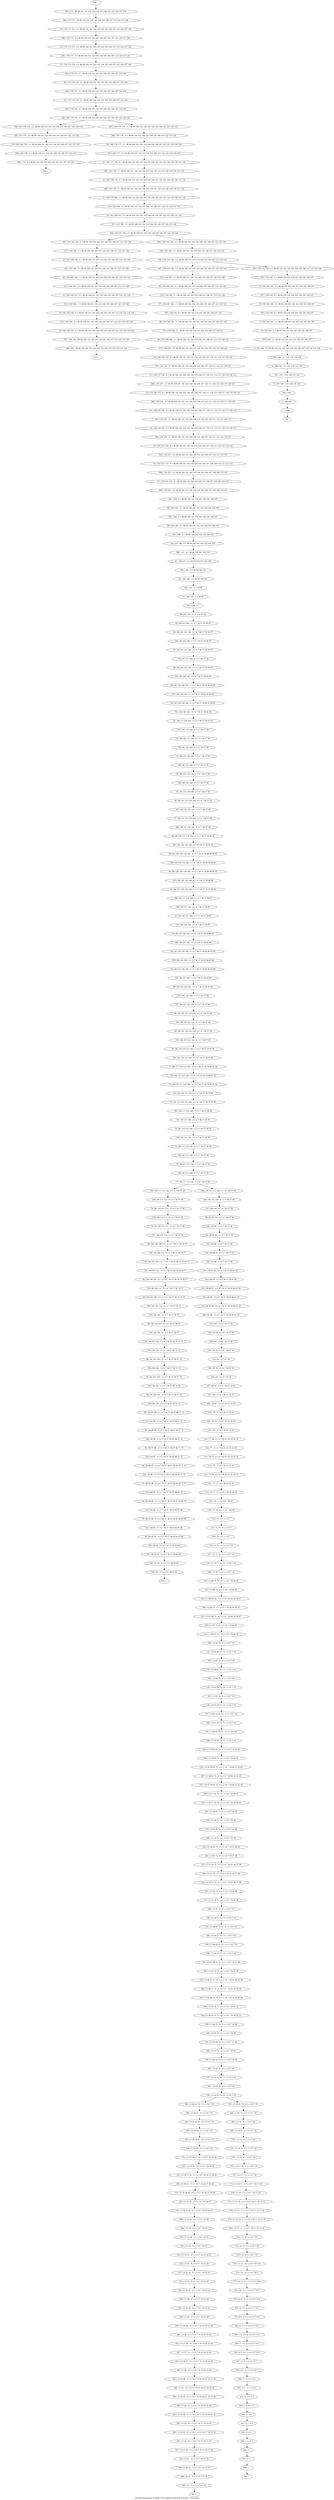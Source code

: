 digraph G {
graph [label="Tree-decomposition of width 4 for register allocator (function _test_start)"]
0[label="0 | : "];
1[label="1 | 189 : "];
2[label="2 | 188 189 : "];
3[label="3 | 187 188 : 133 134 135 136 "];
4[label="4 | 186 187 : 0 1 133 134 135 136 "];
5[label="5 | 185 186 : 0 1 98 99 100 101 102 103 104 105 106 107 133 134 135 136 "];
6[label="6 | 150 185 : 0 1 98 99 100 101 102 103 104 105 106 107 "];
7[label="7 | 150 184 185 : 0 1 98 99 100 101 102 103 104 105 106 107 "];
8[label="8 | 150 183 184 : 0 1 98 99 100 101 102 103 104 105 106 107 "];
9[label="9 | 150 182 183 : 0 1 98 99 100 101 102 103 104 105 106 107 "];
10[label="10 | 163 180 181 : 0 1 98 99 100 101 102 103 104 105 106 107 122 123 124 131 132 "];
11[label="11 | 163 179 180 : 0 1 98 99 100 101 102 103 104 105 106 107 122 123 124 129 130 131 132 "];
12[label="12 | 163 178 179 : 0 1 98 99 100 101 102 103 104 105 106 107 122 123 124 129 130 131 132 "];
13[label="13 | 163 177 178 : 0 1 98 99 100 101 102 103 104 105 106 107 122 123 124 129 130 131 132 "];
14[label="14 | 163 176 177 : 0 1 98 99 100 101 102 103 104 105 106 107 122 123 124 129 130 "];
15[label="15 | 170 175 176 : 0 1 98 99 100 101 102 103 104 105 106 107 123 124 "];
16[label="16 | 170 174 175 : 0 1 98 99 100 101 102 103 104 105 106 107 123 124 "];
17[label="17 | 170 173 174 : 0 1 98 99 100 101 102 103 104 105 106 107 123 124 127 128 "];
18[label="18 | 170 172 173 : 0 1 98 99 100 101 102 103 104 105 106 107 123 124 127 128 "];
19[label="19 | 170 171 172 : 0 1 98 99 100 101 102 103 104 105 106 107 123 124 127 128 "];
20[label="20 | 163 169 170 : 0 1 98 99 100 101 102 103 104 105 106 107 122 123 124 "];
21[label="21 | 163 168 182 : 0 1 98 99 100 101 102 103 104 105 106 107 122 123 124 "];
22[label="22 | 163 167 168 : 0 1 98 99 100 101 102 103 104 105 106 107 122 123 124 "];
23[label="23 | 163 166 167 : 0 1 98 99 100 101 102 103 104 105 106 107 122 123 124 "];
24[label="24 | 163 165 166 : 0 1 98 99 100 101 102 103 104 105 106 107 122 123 124 125 126 "];
25[label="25 | 163 164 165 : 0 1 98 99 100 101 102 103 104 105 106 107 122 123 124 125 126 "];
26[label="26 | 150 162 163 : 0 1 98 99 100 101 102 103 104 105 106 107 122 123 124 "];
27[label="27 | 150 161 162 : 0 1 98 99 100 101 102 103 104 105 106 107 122 123 124 "];
28[label="28 | 150 160 161 : 0 1 98 99 100 101 102 103 104 105 106 107 120 121 122 "];
29[label="29 | 150 159 160 : 0 1 98 99 100 101 102 103 104 105 106 107 114 115 120 121 "];
30[label="30 | 150 158 159 : 0 1 98 99 100 101 102 103 104 105 106 107 110 111 114 115 120 121 "];
31[label="31 | 150 157 158 : 0 1 98 99 100 101 102 103 104 105 106 107 110 111 114 115 118 119 120 121 "];
32[label="32 | 150 156 157 : 0 1 98 99 100 101 102 103 104 105 106 107 110 111 114 115 116 117 118 119 120 121 "];
33[label="33 | 150 155 156 : 0 1 98 99 100 101 102 103 104 105 106 107 110 111 114 115 116 117 118 119 "];
34[label="34 | 150 154 155 : 0 1 98 99 100 101 102 103 104 105 106 107 110 111 112 113 114 115 116 117 "];
35[label="35 | 150 153 154 : 0 1 98 99 100 101 102 103 104 105 106 107 110 111 112 113 114 115 "];
36[label="36 | 150 152 153 : 0 1 98 99 100 101 102 103 104 105 106 107 108 109 110 111 112 113 "];
37[label="37 | 150 151 152 : 0 1 98 99 100 101 102 103 104 105 106 107 108 109 110 111 "];
38[label="38 | 149 150 : 0 1 98 99 100 101 102 103 104 105 106 107 "];
39[label="39 | 148 149 : 0 1 98 99 100 101 102 103 104 105 106 107 "];
40[label="40 | 147 148 : 0 1 98 99 100 101 102 103 104 105 "];
41[label="41 | 146 147 : 0 1 98 99 100 101 102 103 "];
42[label="42 | 145 146 : 0 1 98 99 100 101 "];
43[label="43 | 144 145 : 0 1 98 99 "];
44[label="44 | 84 144 : 0 1 6 7 56 57 58 "];
45[label="45 | 84 143 144 : 0 1 6 7 56 57 58 96 97 "];
46[label="46 | 84 142 143 144 : 0 1 6 7 56 57 58 96 97 "];
47[label="47 | 84 141 142 144 : 0 1 6 7 56 57 58 96 97 "];
48[label="48 | 84 140 141 144 : 0 1 6 7 56 57 58 94 95 "];
49[label="49 | 84 139 140 144 : 0 1 6 7 56 57 58 92 93 94 95 "];
50[label="50 | 84 138 139 144 : 0 1 6 7 56 57 58 92 93 94 95 "];
51[label="51 | 84 137 138 144 : 0 1 6 7 56 57 58 92 93 "];
52[label="52 | 84 136 137 144 : 0 1 6 7 56 57 58 "];
53[label="53 | 84 135 136 144 : 0 1 6 7 56 57 58 "];
54[label="54 | 84 134 135 144 : 0 1 6 7 56 57 58 "];
55[label="55 | 84 133 134 144 : 0 1 6 7 56 57 58 "];
56[label="56 | 84 132 133 134 144 : 0 1 6 7 56 57 58 "];
57[label="57 | 84 131 132 134 144 : 0 1 6 7 56 57 58 "];
58[label="58 | 84 130 131 134 144 : 0 1 6 7 56 57 58 90 91 "];
59[label="59 | 84 129 130 134 144 : 0 1 6 7 56 57 58 88 89 90 91 "];
60[label="60 | 84 128 129 134 144 : 0 1 6 7 56 57 58 88 89 90 91 "];
61[label="61 | 84 127 128 134 144 : 0 1 6 7 56 57 58 87 88 89 "];
62[label="62 | 84 126 127 144 : 0 1 6 7 56 57 58 87 "];
63[label="63 | 84 125 126 144 : 0 1 6 7 56 57 58 85 86 87 "];
64[label="64 | 84 124 125 144 : 0 1 6 7 56 57 58 83 84 85 86 "];
65[label="65 | 84 123 124 144 : 0 1 6 7 56 57 58 83 84 85 86 "];
66[label="66 | 84 122 123 144 : 0 1 6 7 56 57 58 83 84 "];
67[label="67 | 84 121 122 144 : 0 1 6 7 56 57 58 "];
68[label="68 | 84 120 121 122 144 : 0 1 6 7 56 57 58 "];
69[label="69 | 84 119 120 122 144 : 0 1 6 7 56 57 58 "];
70[label="70 | 84 118 119 122 144 : 0 1 6 7 56 57 58 81 82 "];
71[label="71 | 84 117 118 122 144 : 0 1 6 7 56 57 58 79 80 81 82 "];
72[label="72 | 84 116 117 122 144 : 0 1 6 7 56 57 58 79 80 81 82 "];
73[label="73 | 84 115 116 122 144 : 0 1 6 7 56 57 58 78 79 80 "];
74[label="74 | 84 114 115 144 : 0 1 6 7 56 57 58 78 "];
75[label="75 | 84 113 114 144 : 0 1 6 7 56 57 58 78 "];
76[label="76 | 84 112 113 144 : 0 1 6 7 56 57 58 "];
77[label="77 | 84 111 112 144 : 0 1 6 7 56 57 58 "];
78[label="78 | 84 110 111 112 : 0 1 6 7 56 57 58 "];
79[label="79 | 84 109 110 112 : 0 1 6 7 56 57 58 "];
80[label="80 | 84 108 109 112 : 0 1 6 7 56 57 58 76 77 "];
81[label="81 | 84 107 108 112 : 0 1 6 7 56 57 58 74 75 76 77 "];
82[label="82 | 84 106 107 112 : 0 1 6 7 56 57 58 74 75 76 77 "];
83[label="83 | 84 105 106 112 : 0 1 6 7 56 57 58 73 74 75 "];
84[label="84 | 84 104 105 : 0 1 6 7 56 57 58 73 "];
85[label="85 | 84 103 104 : 0 1 6 7 56 57 58 71 72 73 "];
86[label="86 | 84 102 103 : 0 1 6 7 56 57 58 71 72 "];
87[label="87 | 84 101 102 : 0 1 6 7 56 57 58 71 72 "];
88[label="88 | 84 100 101 : 0 1 6 7 56 57 58 71 72 "];
89[label="89 | 84 99 100 : 0 1 6 7 56 57 58 67 68 71 72 "];
90[label="90 | 84 98 99 : 0 1 6 7 56 57 58 67 68 71 72 "];
91[label="91 | 84 97 98 : 0 1 6 7 56 57 58 67 68 71 72 "];
92[label="92 | 84 96 97 : 0 1 6 7 56 57 58 67 68 69 70 71 72 "];
93[label="93 | 84 95 96 : 0 1 6 7 56 57 58 67 68 69 70 71 72 "];
94[label="94 | 84 94 95 : 0 1 6 7 56 57 58 65 66 67 68 69 70 "];
95[label="95 | 84 93 94 : 0 1 6 7 56 57 58 63 64 65 66 67 68 "];
96[label="96 | 84 92 93 : 0 1 6 7 56 57 58 63 64 65 66 "];
97[label="97 | 84 91 92 : 0 1 6 7 56 57 58 63 64 "];
98[label="98 | 84 90 144 : 0 1 6 7 56 57 58 "];
99[label="99 | 84 89 90 : 0 1 6 7 56 57 58 "];
100[label="100 | 84 88 89 : 0 1 6 7 56 57 58 "];
101[label="101 | 84 87 88 : 0 1 6 7 56 57 58 61 62 "];
102[label="102 | 84 86 87 : 0 1 6 7 56 57 58 59 60 61 62 "];
103[label="103 | 84 85 86 : 0 1 6 7 56 57 58 59 60 61 62 "];
104[label="104 | 83 84 : 0 1 6 7 56 57 58 "];
105[label="105 | 82 83 : 0 1 6 7 56 57 58 "];
106[label="106 | 81 82 : 0 1 6 7 54 55 56 "];
107[label="107 | 80 81 : 0 1 6 7 50 51 54 55 "];
108[label="108 | 79 80 : 0 1 6 7 50 51 54 55 "];
109[label="109 | 78 79 : 0 1 6 7 50 51 54 55 "];
110[label="110 | 77 78 : 0 1 6 7 50 51 52 53 54 55 "];
111[label="111 | 76 77 : 0 1 6 7 50 51 52 53 54 55 "];
112[label="112 | 75 76 : 0 1 6 7 48 49 50 51 52 53 "];
113[label="113 | 74 75 : 0 1 2 3 6 7 48 49 50 51 "];
114[label="114 | 73 74 : 0 1 2 3 6 7 48 49 "];
115[label="115 | 72 73 : 0 1 2 3 6 7 "];
116[label="116 | 13 72 : 0 1 2 3 6 7 10 "];
117[label="117 | 13 71 72 : 0 1 2 3 6 7 10 "];
118[label="118 | 13 70 71 72 : 0 1 2 3 6 7 10 "];
119[label="119 | 13 69 70 72 : 0 1 2 3 6 7 10 46 47 "];
120[label="120 | 13 68 69 72 : 0 1 2 3 6 7 10 44 45 46 47 "];
121[label="121 | 13 67 68 72 : 0 1 2 3 6 7 10 44 45 46 47 "];
122[label="122 | 13 66 67 72 : 0 1 2 3 6 7 10 44 45 "];
123[label="123 | 13 65 66 72 : 0 1 2 3 6 7 10 "];
124[label="124 | 13 64 65 72 : 0 1 2 3 6 7 10 "];
125[label="125 | 13 63 64 72 : 0 1 2 3 6 7 10 "];
126[label="126 | 13 62 63 72 : 0 1 2 3 6 7 10 "];
127[label="127 | 13 61 62 63 72 : 0 1 2 3 6 7 10 "];
128[label="128 | 13 60 61 63 72 : 0 1 2 3 6 7 10 "];
129[label="129 | 13 59 60 63 72 : 0 1 2 3 6 7 10 42 43 "];
130[label="130 | 13 58 59 63 72 : 0 1 2 3 6 7 10 40 41 42 43 "];
131[label="131 | 13 57 58 63 72 : 0 1 2 3 6 7 10 40 41 42 43 "];
132[label="132 | 13 56 57 63 72 : 0 1 2 3 6 7 10 39 40 41 "];
133[label="133 | 13 55 56 72 : 0 1 2 3 6 7 10 39 "];
134[label="134 | 13 54 55 72 : 0 1 2 3 6 7 10 37 38 39 "];
135[label="135 | 13 53 54 72 : 0 1 2 3 6 7 10 35 36 37 38 "];
136[label="136 | 13 52 53 72 : 0 1 2 3 6 7 10 35 36 37 38 "];
137[label="137 | 13 51 52 72 : 0 1 2 3 6 7 10 35 36 "];
138[label="138 | 13 50 51 72 : 0 1 2 3 6 7 10 "];
139[label="139 | 13 49 50 51 72 : 0 1 2 3 6 7 10 "];
140[label="140 | 13 48 49 51 72 : 0 1 2 3 6 7 10 "];
141[label="141 | 13 47 48 51 72 : 0 1 2 3 6 7 10 33 34 "];
142[label="142 | 13 46 47 51 72 : 0 1 2 3 6 7 10 31 32 33 34 "];
143[label="143 | 13 45 46 51 72 : 0 1 2 3 6 7 10 31 32 33 34 "];
144[label="144 | 13 44 45 51 72 : 0 1 2 3 6 7 10 30 31 32 "];
145[label="145 | 13 43 44 72 : 0 1 2 3 6 7 10 30 "];
146[label="146 | 13 42 43 72 : 0 1 2 3 6 7 10 30 "];
147[label="147 | 13 41 42 72 : 0 1 2 3 6 7 10 "];
148[label="148 | 13 40 41 72 : 0 1 2 3 6 7 10 "];
149[label="149 | 13 39 40 41 : 0 1 2 3 6 7 10 "];
150[label="150 | 13 38 39 41 : 0 1 2 3 6 7 10 "];
151[label="151 | 13 37 38 41 : 0 1 2 3 6 7 10 28 29 "];
152[label="152 | 13 36 37 41 : 0 1 2 3 6 7 10 26 27 28 29 "];
153[label="153 | 13 35 36 41 : 0 1 2 3 6 7 10 26 27 28 29 "];
154[label="154 | 13 34 35 41 : 0 1 2 3 6 7 10 25 26 27 "];
155[label="155 | 13 33 34 : 0 1 2 3 6 7 10 25 "];
156[label="156 | 13 32 33 : 0 1 2 3 6 7 10 23 24 25 "];
157[label="157 | 13 31 32 : 0 1 2 3 6 7 10 23 24 "];
158[label="158 | 13 30 31 : 0 1 2 3 6 7 10 23 24 "];
159[label="159 | 13 29 30 : 0 1 2 3 6 7 10 23 24 "];
160[label="160 | 13 28 29 : 0 1 2 3 6 7 10 19 20 23 24 "];
161[label="161 | 13 27 28 : 0 1 2 3 6 7 10 19 20 23 24 "];
162[label="162 | 13 26 27 : 0 1 2 3 6 7 10 19 20 23 24 "];
163[label="163 | 13 25 26 : 0 1 2 3 6 7 10 19 20 21 22 23 24 "];
164[label="164 | 13 24 25 : 0 1 2 3 6 7 10 19 20 21 22 23 24 "];
165[label="165 | 13 23 24 : 0 1 2 3 6 7 10 17 18 19 20 21 22 "];
166[label="166 | 13 22 23 : 0 1 2 3 6 7 10 15 16 17 18 19 20 "];
167[label="167 | 13 21 22 : 0 1 2 3 6 7 10 15 16 17 18 "];
168[label="168 | 13 20 21 : 0 1 2 3 6 7 10 15 16 "];
169[label="169 | 13 19 72 : 0 1 2 3 6 7 10 "];
170[label="170 | 13 18 19 : 0 1 2 3 6 7 10 "];
171[label="171 | 13 17 18 : 0 1 2 3 6 7 10 "];
172[label="172 | 13 16 17 : 0 1 2 3 6 7 10 13 14 "];
173[label="173 | 13 15 16 : 0 1 2 3 6 7 10 11 12 13 14 "];
174[label="174 | 13 14 15 : 0 1 2 3 6 7 10 11 12 13 14 "];
175[label="175 | 12 13 : 0 1 2 3 6 7 10 "];
176[label="176 | 11 12 : 0 1 2 3 6 7 8 9 10 "];
177[label="177 | 10 11 : 0 1 2 3 4 5 6 7 8 9 "];
178[label="178 | 9 10 : 0 1 2 3 4 5 6 7 8 9 "];
179[label="179 | 8 9 : 0 1 2 3 4 5 6 7 8 9 "];
180[label="180 | 7 8 : 0 1 2 3 4 5 6 7 8 9 "];
181[label="181 | 6 7 : 0 1 2 3 4 5 6 7 8 9 "];
182[label="182 | 5 6 : 0 1 2 3 4 5 6 7 "];
183[label="183 | 4 5 : 0 1 2 3 4 5 "];
184[label="184 | 3 4 : 0 1 2 3 "];
185[label="185 | 2 3 : 0 1 "];
186[label="186 | 1 2 : 0 1 "];
187[label="187 | 0 1 : "];
188[label="188 | 163 170 176 : 0 1 98 99 100 101 102 103 104 105 106 107 122 123 124 "];
189[label="189 | 163 170 176 : 0 1 98 99 100 101 102 103 104 105 106 107 122 123 124 "];
190[label="190 | 163 181 182 : 0 1 98 99 100 101 102 103 104 105 106 107 122 123 124 "];
191[label="191 | 163 181 182 : 0 1 98 99 100 101 102 103 104 105 106 107 122 123 124 "];
192[label="192 | 150 163 182 : 0 1 98 99 100 101 102 103 104 105 106 107 122 123 124 "];
193[label="193 | 84 111 112 144 : 0 1 6 7 56 57 58 "];
194[label="194 | 13 40 41 72 : 0 1 2 3 6 7 10 "];
195[label="195 | 13 40 41 72 : 0 1 2 3 6 7 10 "];
196[label="196 | 84 111 112 144 : 0 1 6 7 56 57 58 "];
197[label="197 | 150 163 182 : 0 1 98 99 100 101 102 103 104 105 106 107 122 123 124 "];
198[label="198 | : "];
199[label="199 | 170 172 : 0 1 98 99 100 101 102 103 104 105 106 107 123 124 127 128 "];
200[label="200 | 170 173 : 0 1 98 99 100 101 102 103 104 105 106 107 123 124 127 128 "];
201[label="201 | 170 174 : 0 1 98 99 100 101 102 103 104 105 106 107 123 124 "];
202[label="202 | 170 175 : 0 1 98 99 100 101 102 103 104 105 106 107 123 124 "];
203[label="203 | 170 176 : 0 1 98 99 100 101 102 103 104 105 106 107 123 124 "];
204[label="204 | : "];
205[label="205 | 163 170 : 0 1 98 99 100 101 102 103 104 105 106 107 122 123 124 "];
206[label="206 | 163 176 : 0 1 98 99 100 101 102 103 104 105 106 107 122 123 124 "];
207[label="207 | 163 177 : 0 1 98 99 100 101 102 103 104 105 106 107 122 123 124 129 130 "];
208[label="208 | 163 178 : 0 1 98 99 100 101 102 103 104 105 106 107 122 123 124 129 130 131 132 "];
209[label="209 | 163 179 : 0 1 98 99 100 101 102 103 104 105 106 107 122 123 124 129 130 131 132 "];
210[label="210 | 163 180 : 0 1 98 99 100 101 102 103 104 105 106 107 122 123 124 131 132 "];
211[label="211 | 163 181 : 0 1 98 99 100 101 102 103 104 105 106 107 122 123 124 "];
212[label="212 | : "];
213[label="213 | 163 165 : 0 1 98 99 100 101 102 103 104 105 106 107 122 123 124 125 126 "];
214[label="214 | 163 166 : 0 1 98 99 100 101 102 103 104 105 106 107 122 123 124 "];
215[label="215 | 163 167 : 0 1 98 99 100 101 102 103 104 105 106 107 122 123 124 "];
216[label="216 | 163 168 : 0 1 98 99 100 101 102 103 104 105 106 107 122 123 124 "];
217[label="217 | 163 182 : 0 1 98 99 100 101 102 103 104 105 106 107 122 123 124 "];
218[label="218 | 163 182 : 0 1 98 99 100 101 102 103 104 105 106 107 122 123 124 "];
219[label="219 | : "];
220[label="220 | 84 92 : 0 1 6 7 56 57 58 63 64 "];
221[label="221 | 84 93 : 0 1 6 7 56 57 58 63 64 65 66 "];
222[label="222 | 84 94 : 0 1 6 7 56 57 58 65 66 67 68 "];
223[label="223 | 84 95 : 0 1 6 7 56 57 58 67 68 69 70 "];
224[label="224 | 84 96 : 0 1 6 7 56 57 58 67 68 69 70 71 72 "];
225[label="225 | 84 97 : 0 1 6 7 56 57 58 67 68 71 72 "];
226[label="226 | 84 98 : 0 1 6 7 56 57 58 67 68 71 72 "];
227[label="227 | 84 99 : 0 1 6 7 56 57 58 67 68 71 72 "];
228[label="228 | 84 100 : 0 1 6 7 56 57 58 71 72 "];
229[label="229 | 84 101 : 0 1 6 7 56 57 58 71 72 "];
230[label="230 | 84 102 : 0 1 6 7 56 57 58 71 72 "];
231[label="231 | 84 103 : 0 1 6 7 56 57 58 71 72 "];
232[label="232 | 84 104 : 0 1 6 7 56 57 58 73 "];
233[label="233 | 84 105 : 0 1 6 7 56 57 58 73 "];
234[label="234 | 84 106 112 : 0 1 6 7 56 57 58 74 75 "];
235[label="235 | 84 107 112 : 0 1 6 7 56 57 58 74 75 76 77 "];
236[label="236 | 84 108 112 : 0 1 6 7 56 57 58 76 77 "];
237[label="237 | 84 109 112 : 0 1 6 7 56 57 58 "];
238[label="238 | 84 110 112 : 0 1 6 7 56 57 58 "];
239[label="239 | 84 111 112 : 0 1 6 7 56 57 58 "];
240[label="240 | : "];
241[label="241 | 13 21 : 0 1 2 3 6 7 10 15 16 "];
242[label="242 | 13 22 : 0 1 2 3 6 7 10 15 16 17 18 "];
243[label="243 | 13 23 : 0 1 2 3 6 7 10 17 18 19 20 "];
244[label="244 | 13 24 : 0 1 2 3 6 7 10 19 20 21 22 "];
245[label="245 | 13 25 : 0 1 2 3 6 7 10 19 20 21 22 23 24 "];
246[label="246 | 13 26 : 0 1 2 3 6 7 10 19 20 23 24 "];
247[label="247 | 13 27 : 0 1 2 3 6 7 10 19 20 23 24 "];
248[label="248 | 13 28 : 0 1 2 3 6 7 10 19 20 23 24 "];
249[label="249 | 13 29 : 0 1 2 3 6 7 10 23 24 "];
250[label="250 | 13 30 : 0 1 2 3 6 7 10 23 24 "];
251[label="251 | 13 31 : 0 1 2 3 6 7 10 23 24 "];
252[label="252 | 13 32 : 0 1 2 3 6 7 10 23 24 "];
253[label="253 | 13 33 : 0 1 2 3 6 7 10 25 "];
254[label="254 | 13 34 : 0 1 2 3 6 7 10 25 "];
255[label="255 | 13 35 41 : 0 1 2 3 6 7 10 26 27 "];
256[label="256 | 13 36 41 : 0 1 2 3 6 7 10 26 27 28 29 "];
257[label="257 | 13 37 41 : 0 1 2 3 6 7 10 28 29 "];
258[label="258 | 13 38 41 : 0 1 2 3 6 7 10 "];
259[label="259 | 13 39 41 : 0 1 2 3 6 7 10 "];
260[label="260 | 13 40 41 : 0 1 2 3 6 7 10 "];
261[label="261 | : "];
262[label="262 | 1 : "];
263[label="263 | 2 : 0 1 "];
264[label="264 | 3 : 0 1 "];
265[label="265 | 4 : 0 1 2 3 "];
266[label="266 | 5 : 0 1 2 3 4 5 "];
267[label="267 | 6 : 0 1 2 3 4 5 6 7 "];
268[label="268 | 7 : 0 1 2 3 4 5 6 7 8 9 "];
269[label="269 | 8 : 0 1 2 3 4 5 6 7 8 9 "];
270[label="270 | 9 : 0 1 2 3 4 5 6 7 8 9 "];
271[label="271 | 10 : 0 1 2 3 4 5 6 7 8 9 "];
272[label="272 | 11 : 0 1 2 3 6 7 8 9 "];
273[label="273 | 12 : 0 1 2 3 6 7 10 "];
274[label="274 | 13 : 0 1 2 3 6 7 10 "];
275[label="275 | 13 15 : 0 1 2 3 6 7 10 11 12 13 14 "];
276[label="276 | 13 16 : 0 1 2 3 6 7 10 13 14 "];
277[label="277 | 13 17 : 0 1 2 3 6 7 10 "];
278[label="278 | 13 18 : 0 1 2 3 6 7 10 "];
279[label="279 | 13 19 : 0 1 2 3 6 7 10 "];
280[label="280 | 13 72 : 0 1 2 3 6 7 10 "];
281[label="281 | 13 41 72 : 0 1 2 3 6 7 10 "];
282[label="282 | 13 42 72 : 0 1 2 3 6 7 10 "];
283[label="283 | 13 43 72 : 0 1 2 3 6 7 10 30 "];
284[label="284 | 13 44 72 : 0 1 2 3 6 7 10 30 "];
285[label="285 | 13 45 51 72 : 0 1 2 3 6 7 10 31 32 "];
286[label="286 | 13 46 51 72 : 0 1 2 3 6 7 10 31 32 33 34 "];
287[label="287 | 13 47 51 72 : 0 1 2 3 6 7 10 33 34 "];
288[label="288 | 13 48 51 72 : 0 1 2 3 6 7 10 "];
289[label="289 | 13 49 51 72 : 0 1 2 3 6 7 10 "];
290[label="290 | 13 51 72 : 0 1 2 3 6 7 10 "];
291[label="291 | 13 52 72 : 0 1 2 3 6 7 10 35 36 "];
292[label="292 | 13 53 72 : 0 1 2 3 6 7 10 35 36 37 38 "];
293[label="293 | 13 54 72 : 0 1 2 3 6 7 10 37 38 "];
294[label="294 | 13 55 72 : 0 1 2 3 6 7 10 39 "];
295[label="295 | 13 56 72 : 0 1 2 3 6 7 10 39 "];
296[label="296 | 13 57 63 72 : 0 1 2 3 6 7 10 40 41 "];
297[label="297 | 13 58 63 72 : 0 1 2 3 6 7 10 40 41 42 43 "];
298[label="298 | 13 59 63 72 : 0 1 2 3 6 7 10 42 43 "];
299[label="299 | 13 60 63 72 : 0 1 2 3 6 7 10 "];
300[label="300 | 13 61 63 72 : 0 1 2 3 6 7 10 "];
301[label="301 | 13 63 72 : 0 1 2 3 6 7 10 "];
302[label="302 | 13 64 72 : 0 1 2 3 6 7 10 "];
303[label="303 | 13 65 72 : 0 1 2 3 6 7 10 "];
304[label="304 | 13 66 72 : 0 1 2 3 6 7 10 "];
305[label="305 | 13 67 72 : 0 1 2 3 6 7 10 44 45 "];
306[label="306 | 13 68 72 : 0 1 2 3 6 7 10 44 45 46 47 "];
307[label="307 | 13 69 72 : 0 1 2 3 6 7 10 46 47 "];
308[label="308 | 13 70 72 : 0 1 2 3 6 7 10 "];
309[label="309 | 72 : 0 1 2 3 6 7 "];
310[label="310 | 73 : 0 1 2 3 6 7 "];
311[label="311 | 74 : 0 1 2 3 6 7 48 49 "];
312[label="312 | 75 : 0 1 6 7 48 49 50 51 "];
313[label="313 | 76 : 0 1 6 7 50 51 52 53 "];
314[label="314 | 77 : 0 1 6 7 50 51 52 53 54 55 "];
315[label="315 | 78 : 0 1 6 7 50 51 54 55 "];
316[label="316 | 79 : 0 1 6 7 50 51 54 55 "];
317[label="317 | 80 : 0 1 6 7 50 51 54 55 "];
318[label="318 | 81 : 0 1 6 7 54 55 "];
319[label="319 | 82 : 0 1 6 7 56 "];
320[label="320 | 83 : 0 1 6 7 56 57 58 "];
321[label="321 | 84 : 0 1 6 7 56 57 58 "];
322[label="322 | 84 86 : 0 1 6 7 56 57 58 59 60 61 62 "];
323[label="323 | 84 87 : 0 1 6 7 56 57 58 61 62 "];
324[label="324 | 84 88 : 0 1 6 7 56 57 58 "];
325[label="325 | 84 89 : 0 1 6 7 56 57 58 "];
326[label="326 | 84 90 : 0 1 6 7 56 57 58 "];
327[label="327 | 84 144 : 0 1 6 7 56 57 58 "];
328[label="328 | 84 112 144 : 0 1 6 7 56 57 58 "];
329[label="329 | 84 113 144 : 0 1 6 7 56 57 58 "];
330[label="330 | 84 114 144 : 0 1 6 7 56 57 58 78 "];
331[label="331 | 84 115 144 : 0 1 6 7 56 57 58 78 "];
332[label="332 | 84 116 122 144 : 0 1 6 7 56 57 58 79 80 "];
333[label="333 | 84 117 122 144 : 0 1 6 7 56 57 58 79 80 81 82 "];
334[label="334 | 84 118 122 144 : 0 1 6 7 56 57 58 81 82 "];
335[label="335 | 84 119 122 144 : 0 1 6 7 56 57 58 "];
336[label="336 | 84 120 122 144 : 0 1 6 7 56 57 58 "];
337[label="337 | 84 122 144 : 0 1 6 7 56 57 58 "];
338[label="338 | 84 123 144 : 0 1 6 7 56 57 58 83 84 "];
339[label="339 | 84 124 144 : 0 1 6 7 56 57 58 83 84 85 86 "];
340[label="340 | 84 125 144 : 0 1 6 7 56 57 58 85 86 "];
341[label="341 | 84 126 144 : 0 1 6 7 56 57 58 87 "];
342[label="342 | 84 127 144 : 0 1 6 7 56 57 58 87 "];
343[label="343 | 84 128 134 144 : 0 1 6 7 56 57 58 88 89 "];
344[label="344 | 84 129 134 144 : 0 1 6 7 56 57 58 88 89 90 91 "];
345[label="345 | 84 130 134 144 : 0 1 6 7 56 57 58 90 91 "];
346[label="346 | 84 131 134 144 : 0 1 6 7 56 57 58 "];
347[label="347 | 84 132 134 144 : 0 1 6 7 56 57 58 "];
348[label="348 | 84 134 144 : 0 1 6 7 56 57 58 "];
349[label="349 | 84 135 144 : 0 1 6 7 56 57 58 "];
350[label="350 | 84 136 144 : 0 1 6 7 56 57 58 "];
351[label="351 | 84 137 144 : 0 1 6 7 56 57 58 "];
352[label="352 | 84 138 144 : 0 1 6 7 56 57 58 92 93 "];
353[label="353 | 84 139 144 : 0 1 6 7 56 57 58 92 93 94 95 "];
354[label="354 | 84 140 144 : 0 1 6 7 56 57 58 94 95 "];
355[label="355 | 84 141 144 : 0 1 6 7 56 57 58 "];
356[label="356 | 84 142 144 : 0 1 6 7 56 57 58 96 97 "];
357[label="357 | 144 : 0 1 "];
358[label="358 | 145 : 0 1 98 99 "];
359[label="359 | 146 : 0 1 98 99 100 101 "];
360[label="360 | 147 : 0 1 98 99 100 101 102 103 "];
361[label="361 | 148 : 0 1 98 99 100 101 102 103 104 105 "];
362[label="362 | 149 : 0 1 98 99 100 101 102 103 104 105 106 107 "];
363[label="363 | 150 : 0 1 98 99 100 101 102 103 104 105 106 107 "];
364[label="364 | 150 152 : 0 1 98 99 100 101 102 103 104 105 106 107 108 109 110 111 "];
365[label="365 | 150 153 : 0 1 98 99 100 101 102 103 104 105 106 107 110 111 112 113 "];
366[label="366 | 150 154 : 0 1 98 99 100 101 102 103 104 105 106 107 110 111 112 113 114 115 "];
367[label="367 | 150 155 : 0 1 98 99 100 101 102 103 104 105 106 107 110 111 114 115 116 117 "];
368[label="368 | 150 156 : 0 1 98 99 100 101 102 103 104 105 106 107 110 111 114 115 116 117 118 119 "];
369[label="369 | 150 157 : 0 1 98 99 100 101 102 103 104 105 106 107 110 111 114 115 118 119 120 121 "];
370[label="370 | 150 158 : 0 1 98 99 100 101 102 103 104 105 106 107 110 111 114 115 120 121 "];
371[label="371 | 150 159 : 0 1 98 99 100 101 102 103 104 105 106 107 114 115 120 121 "];
372[label="372 | 150 160 : 0 1 98 99 100 101 102 103 104 105 106 107 120 121 "];
373[label="373 | 150 161 : 0 1 98 99 100 101 102 103 104 105 106 107 122 "];
374[label="374 | 150 162 : 0 1 98 99 100 101 102 103 104 105 106 107 122 123 124 "];
375[label="375 | 150 163 : 0 1 98 99 100 101 102 103 104 105 106 107 122 123 124 "];
376[label="376 | 150 182 : 0 1 98 99 100 101 102 103 104 105 106 107 "];
377[label="377 | 150 183 : 0 1 98 99 100 101 102 103 104 105 106 107 "];
378[label="378 | 150 184 : 0 1 98 99 100 101 102 103 104 105 106 107 "];
379[label="379 | 185 : 0 1 98 99 100 101 102 103 104 105 106 107 "];
380[label="380 | 186 : 0 1 133 134 135 136 "];
381[label="381 | 187 : 133 134 135 136 "];
382[label="382 | 188 : "];
383[label="383 | 171 172 : 98 99 100 101 102 103 104 105 106 107 123 124 127 128 "];
384[label="384 | 172 : 98 99 100 101 102 103 104 105 106 107 123 124 127 128 "];
385[label="385 | 169 170 : 0 1 98 99 100 101 102 103 104 105 106 107 123 124 "];
386[label="386 | 170 : 0 1 98 99 100 101 102 103 104 105 106 107 123 124 "];
387[label="387 | 164 165 : 98 99 100 101 102 103 104 105 106 107 123 124 125 126 "];
388[label="388 | 165 : 98 99 100 101 102 103 104 105 106 107 123 124 125 126 "];
389[label="389 | 150 152 : 0 1 98 99 100 101 102 103 104 105 106 107 108 109 110 111 "];
390[label="390 | 84 127 134 144 : 0 1 6 7 56 57 58 87 "];
391[label="391 | 84 115 122 144 : 0 1 6 7 56 57 58 78 "];
392[label="392 | 84 105 112 : 0 1 6 7 56 57 58 73 "];
393[label="393 | 91 92 : 0 1 6 7 57 58 63 64 "];
394[label="394 | 92 : 0 1 6 7 57 58 63 64 "];
395[label="395 | 84 112 144 : 0 1 6 7 56 57 58 "];
396[label="396 | 84 86 : 0 1 6 7 56 57 58 59 60 61 62 "];
397[label="397 | 13 56 63 72 : 0 1 2 3 6 7 10 39 "];
398[label="398 | 13 44 51 72 : 0 1 2 3 6 7 10 30 "];
399[label="399 | 13 34 41 : 0 1 2 3 6 7 10 25 "];
400[label="400 | 20 21 : 0 1 2 3 6 7 15 16 "];
401[label="401 | 21 : 0 1 2 3 6 7 15 16 "];
402[label="402 | 13 41 72 : 0 1 2 3 6 7 10 "];
403[label="403 | 13 15 : 0 1 2 3 6 7 10 11 12 13 14 "];
404[label="404 | 1 : "];
405[label="405 | 150 163 182 : 0 1 98 99 100 101 102 103 104 105 106 107 122 123 124 "];
406[label="406 | 163 181 182 : 0 1 98 99 100 101 102 103 104 105 106 107 122 123 124 "];
407[label="407 | 163 170 176 : 0 1 98 99 100 101 102 103 104 105 106 107 122 123 124 "];
44->45 ;
45->46 ;
55->56 ;
67->68 ;
116->117 ;
117->118 ;
126->127 ;
138->139 ;
77->193 ;
148->194 ;
148->195 ;
77->196 ;
205->20 ;
189->205 ;
213->25 ;
24->213 ;
214->24 ;
23->214 ;
215->23 ;
22->215 ;
216->22 ;
21->216 ;
217->21 ;
191->217 ;
220->97 ;
96->220 ;
221->96 ;
95->221 ;
222->95 ;
94->222 ;
223->94 ;
93->223 ;
224->93 ;
92->224 ;
225->92 ;
91->225 ;
226->91 ;
90->226 ;
227->90 ;
89->227 ;
228->89 ;
88->228 ;
229->88 ;
87->229 ;
230->87 ;
86->230 ;
231->86 ;
85->231 ;
232->85 ;
84->232 ;
233->84 ;
234->83 ;
82->234 ;
235->82 ;
81->235 ;
236->81 ;
80->236 ;
237->80 ;
79->237 ;
238->79 ;
78->238 ;
239->78 ;
193->239 ;
241->168 ;
167->241 ;
242->167 ;
166->242 ;
243->166 ;
165->243 ;
244->165 ;
164->244 ;
245->164 ;
163->245 ;
246->163 ;
162->246 ;
247->162 ;
161->247 ;
248->161 ;
160->248 ;
249->160 ;
159->249 ;
250->159 ;
158->250 ;
251->158 ;
157->251 ;
252->157 ;
156->252 ;
253->156 ;
155->253 ;
254->155 ;
255->154 ;
153->255 ;
256->153 ;
152->256 ;
257->152 ;
151->257 ;
258->151 ;
150->258 ;
259->150 ;
149->259 ;
260->149 ;
194->260 ;
262->187 ;
186->262 ;
263->186 ;
185->263 ;
264->185 ;
184->264 ;
265->184 ;
183->265 ;
266->183 ;
182->266 ;
267->182 ;
181->267 ;
268->181 ;
180->268 ;
269->180 ;
179->269 ;
270->179 ;
178->270 ;
271->178 ;
177->271 ;
272->177 ;
176->272 ;
273->176 ;
175->273 ;
274->175 ;
275->174 ;
173->275 ;
276->173 ;
172->276 ;
277->172 ;
171->277 ;
278->171 ;
170->278 ;
279->170 ;
169->279 ;
280->169 ;
281->148 ;
147->281 ;
282->147 ;
146->282 ;
283->146 ;
145->283 ;
284->145 ;
285->144 ;
143->285 ;
286->143 ;
142->286 ;
287->142 ;
141->287 ;
288->141 ;
140->288 ;
289->140 ;
139->289 ;
290->138 ;
137->290 ;
291->137 ;
136->291 ;
292->136 ;
135->292 ;
293->135 ;
134->293 ;
294->134 ;
133->294 ;
295->133 ;
296->132 ;
131->296 ;
297->131 ;
130->297 ;
298->130 ;
129->298 ;
299->129 ;
128->299 ;
300->128 ;
127->300 ;
301->126 ;
125->301 ;
302->125 ;
124->302 ;
303->124 ;
123->303 ;
304->123 ;
122->304 ;
305->122 ;
121->305 ;
306->121 ;
120->306 ;
307->120 ;
119->307 ;
308->119 ;
118->308 ;
309->116 ;
115->309 ;
310->115 ;
114->310 ;
311->114 ;
113->311 ;
312->113 ;
112->312 ;
313->112 ;
111->313 ;
314->111 ;
110->314 ;
315->110 ;
109->315 ;
316->109 ;
108->316 ;
317->108 ;
107->317 ;
318->107 ;
106->318 ;
319->106 ;
105->319 ;
320->105 ;
104->320 ;
321->104 ;
322->103 ;
102->322 ;
323->102 ;
101->323 ;
324->101 ;
100->324 ;
325->100 ;
99->325 ;
326->99 ;
98->326 ;
327->98 ;
328->77 ;
76->328 ;
329->76 ;
75->329 ;
330->75 ;
74->330 ;
331->74 ;
332->73 ;
72->332 ;
333->72 ;
71->333 ;
334->71 ;
70->334 ;
335->70 ;
69->335 ;
336->69 ;
68->336 ;
337->67 ;
66->337 ;
338->66 ;
65->338 ;
339->65 ;
64->339 ;
340->64 ;
63->340 ;
341->63 ;
62->341 ;
342->62 ;
343->61 ;
60->343 ;
344->60 ;
59->344 ;
345->59 ;
58->345 ;
346->58 ;
57->346 ;
347->57 ;
56->347 ;
348->55 ;
54->348 ;
349->54 ;
53->349 ;
350->53 ;
52->350 ;
351->52 ;
51->351 ;
352->51 ;
50->352 ;
353->50 ;
49->353 ;
354->49 ;
48->354 ;
355->48 ;
47->355 ;
356->47 ;
46->356 ;
357->44 ;
43->357 ;
358->43 ;
42->358 ;
359->42 ;
41->359 ;
360->41 ;
40->360 ;
361->40 ;
39->361 ;
362->39 ;
38->362 ;
363->38 ;
364->37 ;
36->364 ;
365->36 ;
35->365 ;
366->35 ;
34->366 ;
367->34 ;
33->367 ;
368->33 ;
32->368 ;
369->32 ;
31->369 ;
370->31 ;
30->370 ;
371->30 ;
29->371 ;
372->29 ;
28->372 ;
373->28 ;
27->373 ;
374->27 ;
26->374 ;
375->26 ;
197->375 ;
20->385 ;
386->204 ;
385->386 ;
25->387 ;
388->212 ;
387->388 ;
389->363 ;
37->389 ;
390->342 ;
61->390 ;
391->331 ;
73->391 ;
392->233 ;
83->392 ;
97->393 ;
394->219 ;
393->394 ;
395->327 ;
196->395 ;
396->321 ;
103->396 ;
397->295 ;
132->397 ;
398->284 ;
144->398 ;
399->254 ;
154->399 ;
168->400 ;
401->240 ;
400->401 ;
402->280 ;
195->402 ;
403->274 ;
174->403 ;
404->261 ;
187->404 ;
198->384 ;
384->383 ;
383->19 ;
19->199 ;
199->18 ;
18->200 ;
200->17 ;
17->201 ;
201->16 ;
16->202 ;
202->15 ;
15->203 ;
203->188 ;
206->14 ;
14->207 ;
207->13 ;
13->208 ;
208->12 ;
12->209 ;
209->11 ;
11->210 ;
210->10 ;
10->211 ;
211->190 ;
218->192 ;
376->9 ;
9->377 ;
377->8 ;
8->378 ;
378->7 ;
7->6 ;
6->379 ;
379->5 ;
5->380 ;
380->4 ;
4->381 ;
381->3 ;
3->382 ;
382->2 ;
2->1 ;
1->0 ;
405->376 ;
406->218 ;
407->206 ;
192->197 ;
192->405 ;
190->191 ;
190->406 ;
188->189 ;
188->407 ;
}
